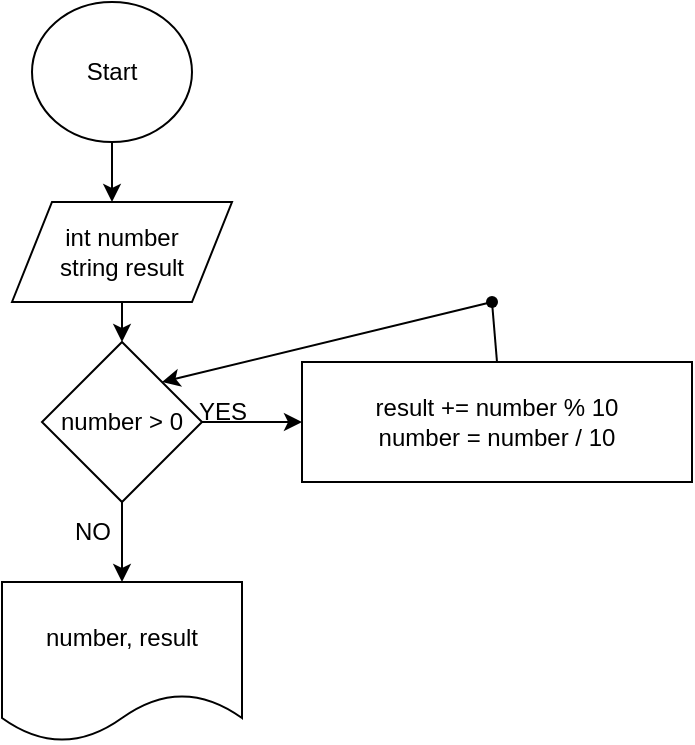 <mxfile>
    <diagram id="oOw4bMJQwnb2mX6yr3hz" name="Page-1">
        <mxGraphModel dx="622" dy="549" grid="1" gridSize="10" guides="1" tooltips="1" connect="1" arrows="1" fold="1" page="1" pageScale="1" pageWidth="1100" pageHeight="850" background="none" math="0" shadow="0">
            <root>
                <mxCell id="0"/>
                <mxCell id="1" parent="0"/>
                <mxCell id="3" style="edgeStyle=none;html=1;exitX=0.5;exitY=1;exitDx=0;exitDy=0;" edge="1" parent="1" source="2">
                    <mxGeometry relative="1" as="geometry">
                        <mxPoint x="330" y="150" as="targetPoint"/>
                    </mxGeometry>
                </mxCell>
                <mxCell id="2" value="Start&lt;br&gt;" style="ellipse;whiteSpace=wrap;html=1;" vertex="1" parent="1">
                    <mxGeometry x="290" y="50" width="80" height="70" as="geometry"/>
                </mxCell>
                <mxCell id="6" value="" style="edgeStyle=none;html=1;" edge="1" parent="1" source="4" target="5">
                    <mxGeometry relative="1" as="geometry"/>
                </mxCell>
                <mxCell id="4" value="int number&lt;br&gt;string result" style="shape=parallelogram;perimeter=parallelogramPerimeter;whiteSpace=wrap;html=1;fixedSize=1;" vertex="1" parent="1">
                    <mxGeometry x="280" y="150" width="110" height="50" as="geometry"/>
                </mxCell>
                <mxCell id="8" value="" style="edgeStyle=none;html=1;" edge="1" parent="1" source="5" target="7">
                    <mxGeometry relative="1" as="geometry"/>
                </mxCell>
                <mxCell id="11" value="" style="edgeStyle=none;html=1;" edge="1" parent="1" source="5" target="10">
                    <mxGeometry relative="1" as="geometry"/>
                </mxCell>
                <mxCell id="5" value="number &amp;gt; 0" style="rhombus;whiteSpace=wrap;html=1;" vertex="1" parent="1">
                    <mxGeometry x="295" y="220" width="80" height="80" as="geometry"/>
                </mxCell>
                <mxCell id="7" value="result += number % 10&lt;br&gt;number = number / 10" style="rounded=0;whiteSpace=wrap;html=1;" vertex="1" parent="1">
                    <mxGeometry x="425" y="230" width="195" height="60" as="geometry"/>
                </mxCell>
                <mxCell id="9" value="YES" style="text;html=1;align=center;verticalAlign=middle;resizable=0;points=[];autosize=1;strokeColor=none;fillColor=none;" vertex="1" parent="1">
                    <mxGeometry x="360" y="240" width="50" height="30" as="geometry"/>
                </mxCell>
                <mxCell id="10" value="number, result" style="shape=document;whiteSpace=wrap;html=1;boundedLbl=1;" vertex="1" parent="1">
                    <mxGeometry x="275" y="340" width="120" height="80" as="geometry"/>
                </mxCell>
                <mxCell id="12" value="NO" style="text;html=1;align=center;verticalAlign=middle;resizable=0;points=[];autosize=1;strokeColor=none;fillColor=none;" vertex="1" parent="1">
                    <mxGeometry x="300" y="300" width="40" height="30" as="geometry"/>
                </mxCell>
                <mxCell id="15" value="" style="edgeStyle=none;html=1;endArrow=none;exitX=0.5;exitY=0;exitDx=0;exitDy=0;" edge="1" parent="1" source="7">
                    <mxGeometry relative="1" as="geometry">
                        <mxPoint x="520" y="200" as="targetPoint"/>
                        <mxPoint x="485" y="230" as="sourcePoint"/>
                    </mxGeometry>
                </mxCell>
                <mxCell id="16" value="" style="edgeStyle=none;html=1;entryX=1;entryY=0;entryDx=0;entryDy=0;" edge="1" parent="1" source="14" target="5">
                    <mxGeometry relative="1" as="geometry"/>
                </mxCell>
                <mxCell id="14" value="" style="shape=waypoint;sketch=0;size=6;pointerEvents=1;points=[];fillColor=none;resizable=0;rotatable=0;perimeter=centerPerimeter;snapToPoint=1;" vertex="1" parent="1">
                    <mxGeometry x="510" y="190" width="20" height="20" as="geometry"/>
                </mxCell>
            </root>
        </mxGraphModel>
    </diagram>
</mxfile>